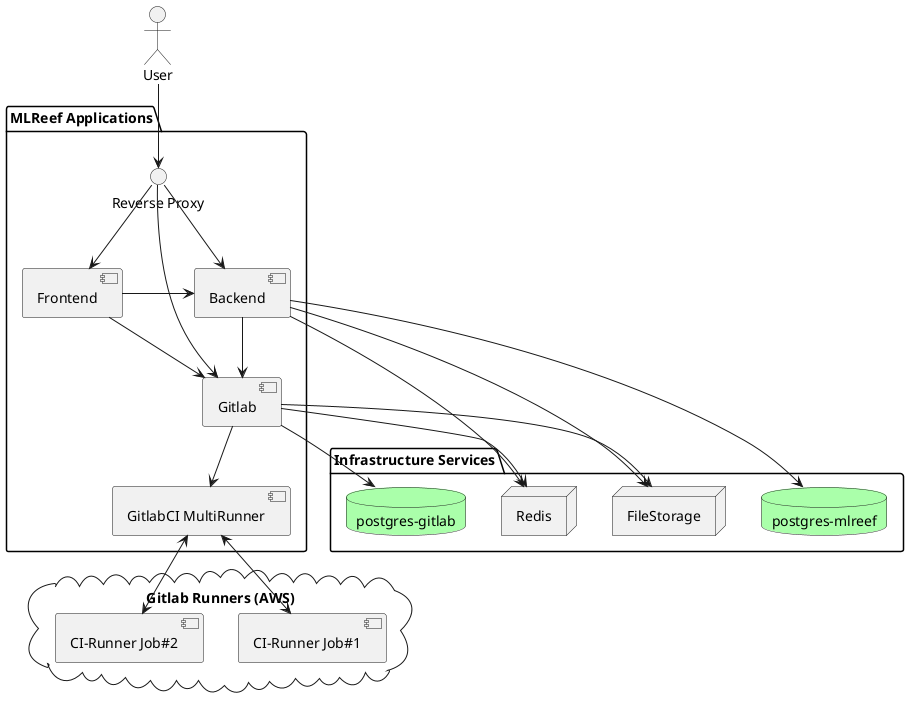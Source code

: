 @startuml

package "MLReef Applications" {
 interface "Reverse Proxy" as Proxy
 Proxy --> [Frontend]
 Proxy --> [Backend]
 Proxy --> [Gitlab]
 [Frontend] -> [Backend]
 [Frontend] -> [Gitlab]
 [Backend] --> [Gitlab]
 [Gitlab] --> [GitlabCI MultiRunner]
}

actor "User" as User
User --> Proxy

cloud "Gitlab Runners (AWS)" {
  [CI-Runner Job#1]
  [CI-Runner Job#2]
}

[GitlabCI MultiRunner] <--> [CI-Runner Job#1]
[GitlabCI MultiRunner] <--> [CI-Runner Job#2]

package "Infrastructure Services" {
    database "postgres-mlreef" as dbmlreef
    database "postgres-gitlab" as dbgitlab
    node Redis
    node FileStorage
}

skinparam database {
    arrowColor Green
    backgroundColor #aaffaa
}

[Gitlab] --> dbgitlab
[Backend] --> dbmlreef
[Backend] --> Redis
[Backend] --> FileStorage

[Gitlab] --> Redis
[Gitlab] --> FileStorage


@enduml
